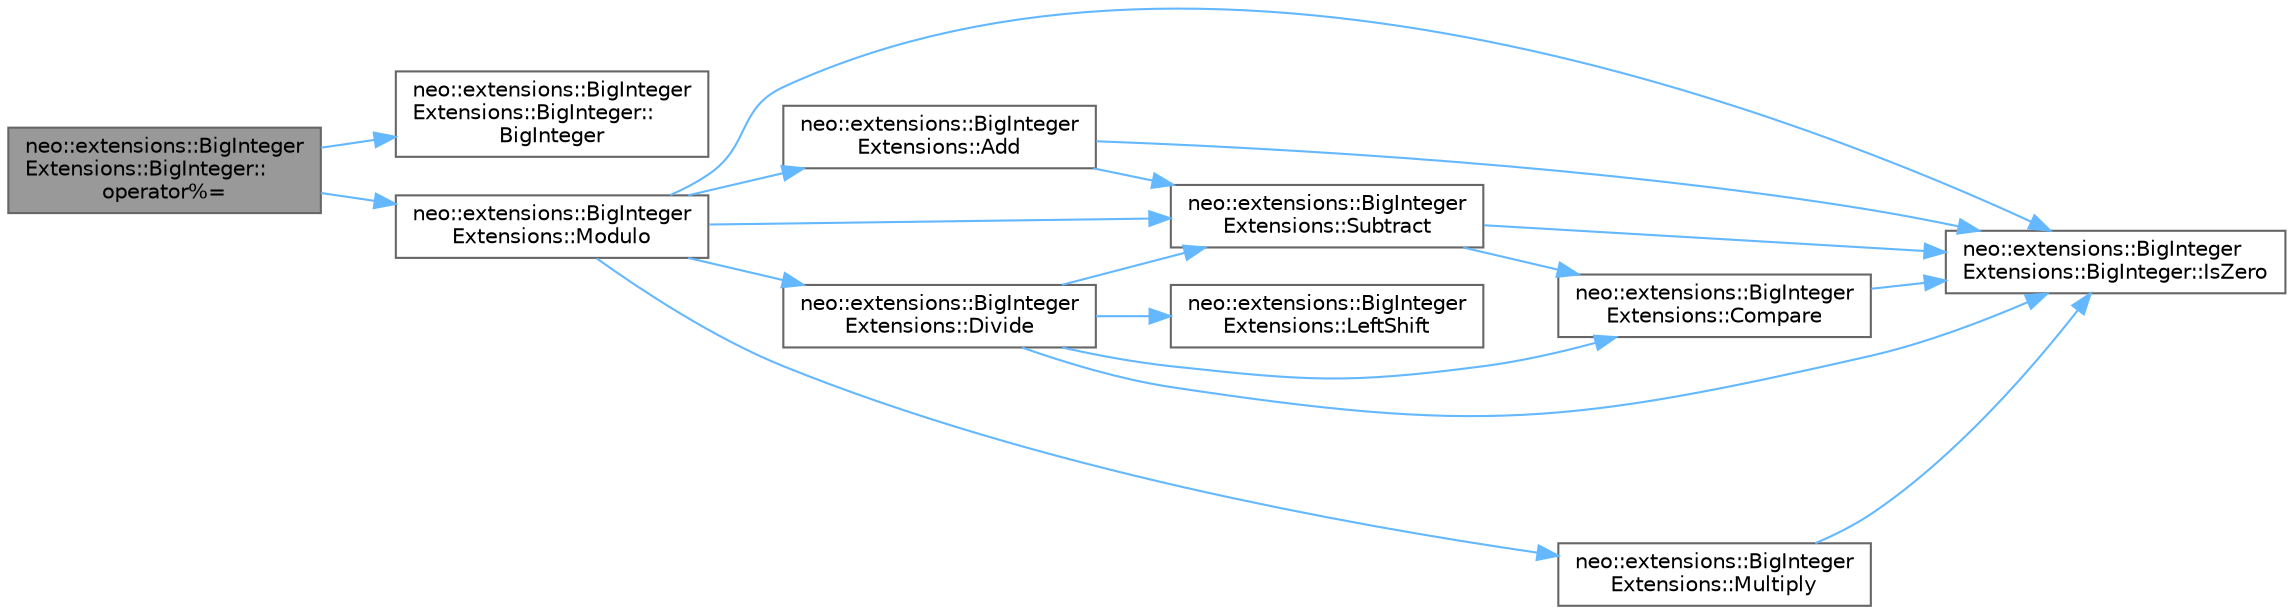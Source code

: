 digraph "neo::extensions::BigIntegerExtensions::BigInteger::operator%="
{
 // LATEX_PDF_SIZE
  bgcolor="transparent";
  edge [fontname=Helvetica,fontsize=10,labelfontname=Helvetica,labelfontsize=10];
  node [fontname=Helvetica,fontsize=10,shape=box,height=0.2,width=0.4];
  rankdir="LR";
  Node1 [id="Node000001",label="neo::extensions::BigInteger\lExtensions::BigInteger::\loperator%=",height=0.2,width=0.4,color="gray40", fillcolor="grey60", style="filled", fontcolor="black",tooltip=" "];
  Node1 -> Node2 [id="edge18_Node000001_Node000002",color="steelblue1",style="solid",tooltip=" "];
  Node2 [id="Node000002",label="neo::extensions::BigInteger\lExtensions::BigInteger::\lBigInteger",height=0.2,width=0.4,color="grey40", fillcolor="white", style="filled",URL="$structneo_1_1extensions_1_1_big_integer_extensions_1_1_big_integer.html#a1b4334a343353cd621654a614838b4b2",tooltip=" "];
  Node1 -> Node3 [id="edge19_Node000001_Node000003",color="steelblue1",style="solid",tooltip=" "];
  Node3 [id="Node000003",label="neo::extensions::BigInteger\lExtensions::Modulo",height=0.2,width=0.4,color="grey40", fillcolor="white", style="filled",URL="$classneo_1_1extensions_1_1_big_integer_extensions.html#a7c3f8c3cbe30676d091774e65c0d01b1",tooltip="Modulo operation."];
  Node3 -> Node4 [id="edge20_Node000003_Node000004",color="steelblue1",style="solid",tooltip=" "];
  Node4 [id="Node000004",label="neo::extensions::BigInteger\lExtensions::Add",height=0.2,width=0.4,color="grey40", fillcolor="white", style="filled",URL="$classneo_1_1extensions_1_1_big_integer_extensions.html#a43bb1d4c21295fce34a108540f56b805",tooltip="Add two BigIntegers."];
  Node4 -> Node5 [id="edge21_Node000004_Node000005",color="steelblue1",style="solid",tooltip=" "];
  Node5 [id="Node000005",label="neo::extensions::BigInteger\lExtensions::BigInteger::IsZero",height=0.2,width=0.4,color="grey40", fillcolor="white", style="filled",URL="$structneo_1_1extensions_1_1_big_integer_extensions_1_1_big_integer.html#a5678a4138aa2b7d1395ecf1091be4334",tooltip=" "];
  Node4 -> Node6 [id="edge22_Node000004_Node000006",color="steelblue1",style="solid",tooltip=" "];
  Node6 [id="Node000006",label="neo::extensions::BigInteger\lExtensions::Subtract",height=0.2,width=0.4,color="grey40", fillcolor="white", style="filled",URL="$classneo_1_1extensions_1_1_big_integer_extensions.html#a9bb4f8270323224c45e9d77d6af3d4b4",tooltip="Subtract two BigIntegers."];
  Node6 -> Node7 [id="edge23_Node000006_Node000007",color="steelblue1",style="solid",tooltip=" "];
  Node7 [id="Node000007",label="neo::extensions::BigInteger\lExtensions::Compare",height=0.2,width=0.4,color="grey40", fillcolor="white", style="filled",URL="$classneo_1_1extensions_1_1_big_integer_extensions.html#ad0d4a34aaab8b612a96a95820908c2cd",tooltip="Compare two BigIntegers."];
  Node7 -> Node5 [id="edge24_Node000007_Node000005",color="steelblue1",style="solid",tooltip=" "];
  Node6 -> Node5 [id="edge25_Node000006_Node000005",color="steelblue1",style="solid",tooltip=" "];
  Node3 -> Node8 [id="edge26_Node000003_Node000008",color="steelblue1",style="solid",tooltip=" "];
  Node8 [id="Node000008",label="neo::extensions::BigInteger\lExtensions::Divide",height=0.2,width=0.4,color="grey40", fillcolor="white", style="filled",URL="$classneo_1_1extensions_1_1_big_integer_extensions.html#aa306dd6eec049f3f19b22027633c2612",tooltip="Divide two BigIntegers."];
  Node8 -> Node7 [id="edge27_Node000008_Node000007",color="steelblue1",style="solid",tooltip=" "];
  Node8 -> Node5 [id="edge28_Node000008_Node000005",color="steelblue1",style="solid",tooltip=" "];
  Node8 -> Node9 [id="edge29_Node000008_Node000009",color="steelblue1",style="solid",tooltip=" "];
  Node9 [id="Node000009",label="neo::extensions::BigInteger\lExtensions::LeftShift",height=0.2,width=0.4,color="grey40", fillcolor="white", style="filled",URL="$classneo_1_1extensions_1_1_big_integer_extensions.html#a0553aeef5e2f7234b339a24dd1c30090",tooltip="Bit shift left."];
  Node8 -> Node6 [id="edge30_Node000008_Node000006",color="steelblue1",style="solid",tooltip=" "];
  Node3 -> Node5 [id="edge31_Node000003_Node000005",color="steelblue1",style="solid",tooltip=" "];
  Node3 -> Node10 [id="edge32_Node000003_Node000010",color="steelblue1",style="solid",tooltip=" "];
  Node10 [id="Node000010",label="neo::extensions::BigInteger\lExtensions::Multiply",height=0.2,width=0.4,color="grey40", fillcolor="white", style="filled",URL="$classneo_1_1extensions_1_1_big_integer_extensions.html#ac6627f6c998190f7a2c372f8e4e54efb",tooltip="Multiply two BigIntegers."];
  Node10 -> Node5 [id="edge33_Node000010_Node000005",color="steelblue1",style="solid",tooltip=" "];
  Node3 -> Node6 [id="edge34_Node000003_Node000006",color="steelblue1",style="solid",tooltip=" "];
}

